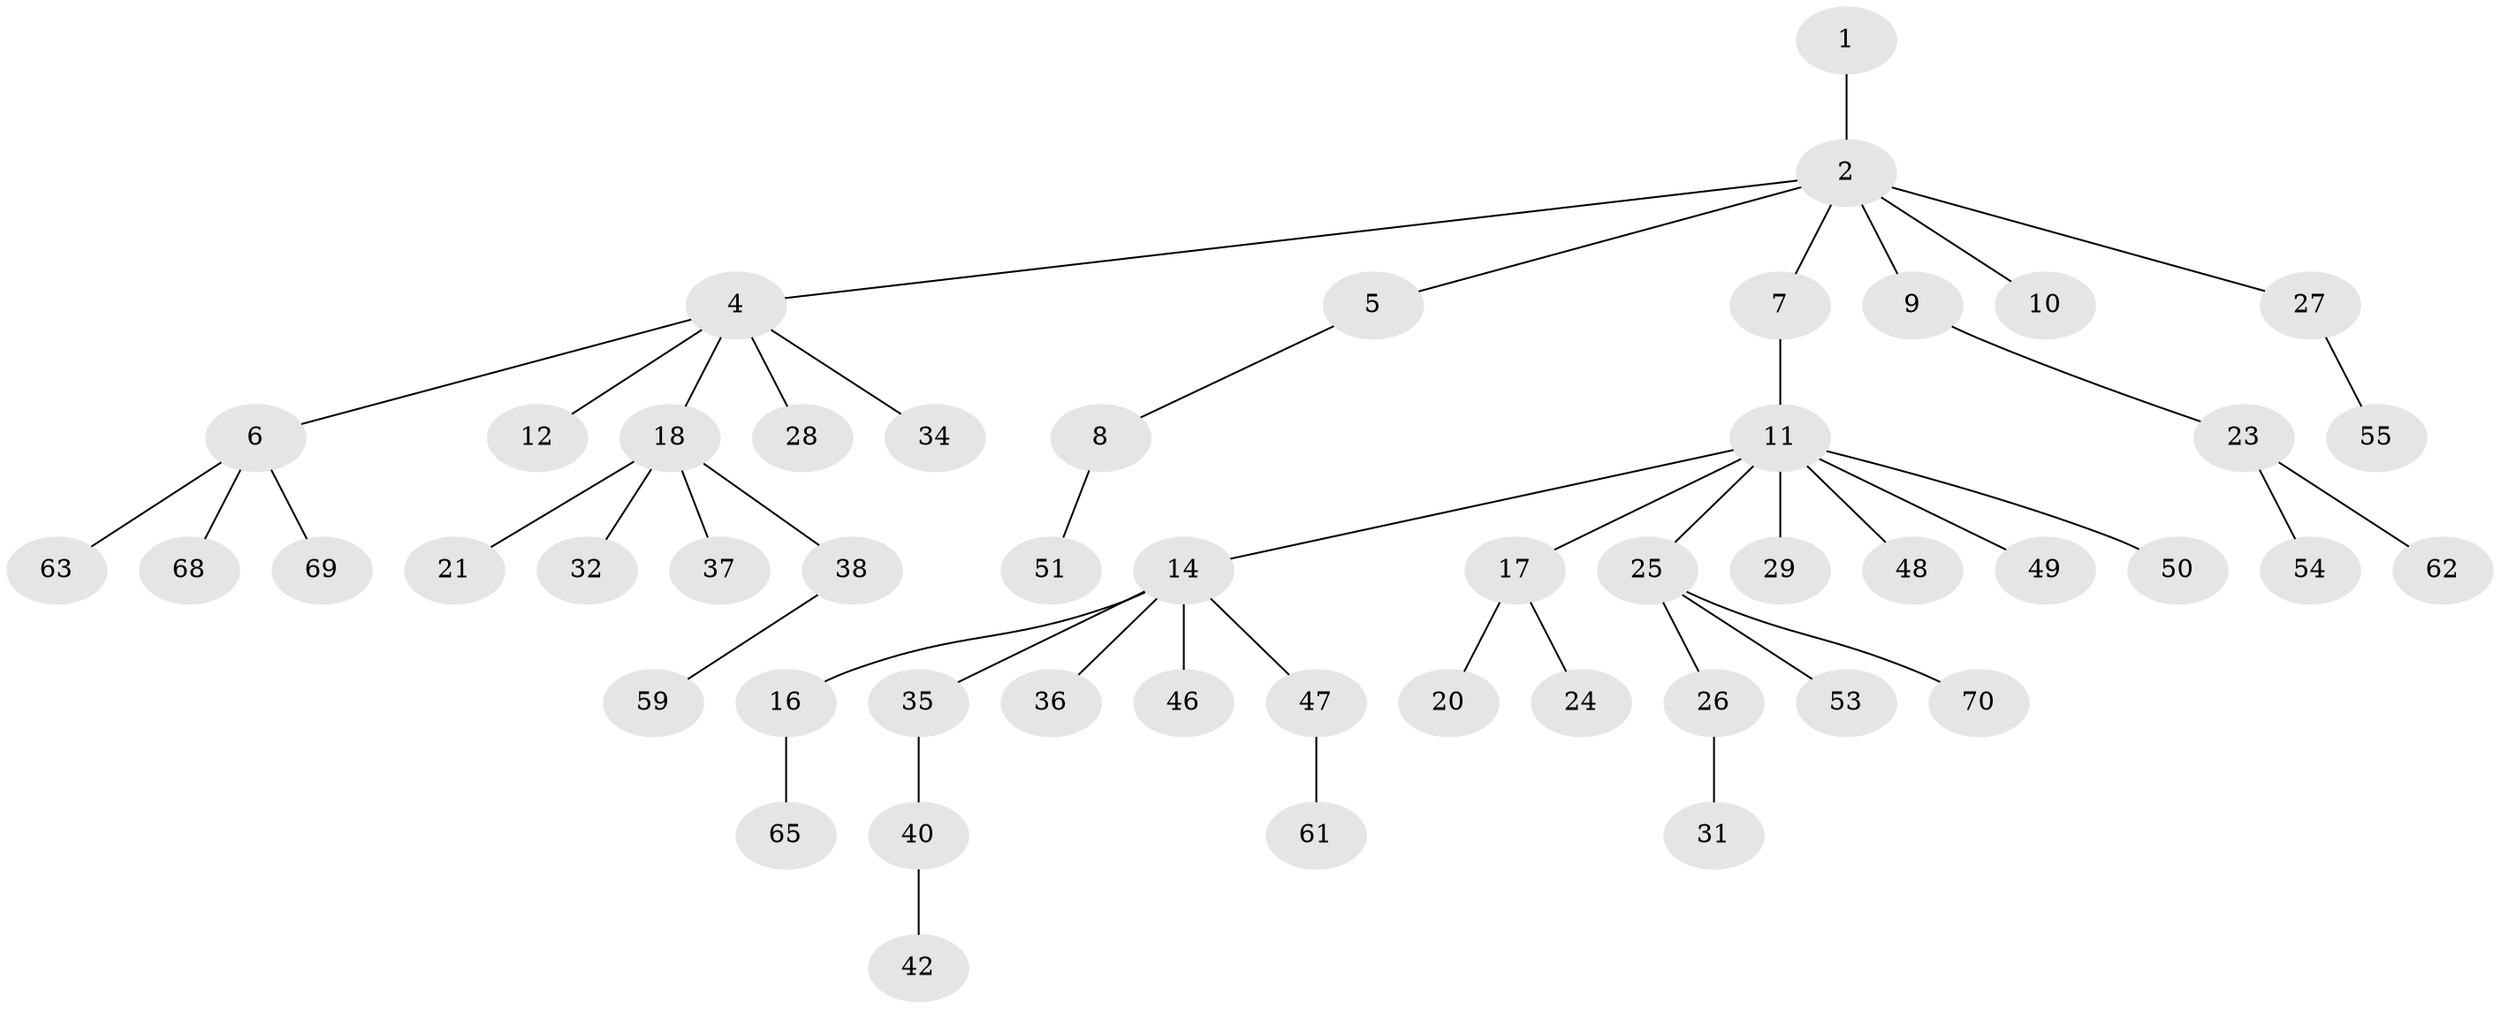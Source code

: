 // Generated by graph-tools (version 1.1) at 2025/52/02/27/25 19:52:10]
// undirected, 50 vertices, 49 edges
graph export_dot {
graph [start="1"]
  node [color=gray90,style=filled];
  1;
  2 [super="+3"];
  4 [super="+15"];
  5;
  6 [super="+33"];
  7;
  8 [super="+13"];
  9;
  10;
  11 [super="+19"];
  12 [super="+58"];
  14 [super="+39"];
  16 [super="+22"];
  17 [super="+52"];
  18 [super="+60"];
  20 [super="+57"];
  21;
  23 [super="+30"];
  24 [super="+64"];
  25 [super="+66"];
  26 [super="+45"];
  27 [super="+44"];
  28;
  29 [super="+56"];
  31;
  32;
  34;
  35;
  36;
  37;
  38 [super="+43"];
  40 [super="+41"];
  42;
  46;
  47;
  48;
  49 [super="+67"];
  50;
  51;
  53;
  54;
  55;
  59;
  61;
  62;
  63;
  65;
  68;
  69;
  70;
  1 -- 2;
  2 -- 4;
  2 -- 27;
  2 -- 5;
  2 -- 7;
  2 -- 9;
  2 -- 10;
  4 -- 6;
  4 -- 12;
  4 -- 18;
  4 -- 28;
  4 -- 34;
  5 -- 8;
  6 -- 63;
  6 -- 68;
  6 -- 69;
  7 -- 11;
  8 -- 51;
  9 -- 23;
  11 -- 14;
  11 -- 17;
  11 -- 25;
  11 -- 49;
  11 -- 48;
  11 -- 50;
  11 -- 29;
  14 -- 16;
  14 -- 35;
  14 -- 36;
  14 -- 46;
  14 -- 47;
  16 -- 65;
  17 -- 20;
  17 -- 24;
  18 -- 21;
  18 -- 32;
  18 -- 37;
  18 -- 38;
  23 -- 54;
  23 -- 62;
  25 -- 26;
  25 -- 53;
  25 -- 70;
  26 -- 31;
  27 -- 55;
  35 -- 40;
  38 -- 59;
  40 -- 42;
  47 -- 61;
}
